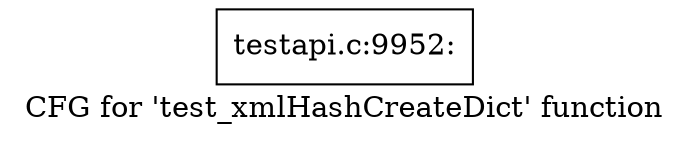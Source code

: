 digraph "CFG for 'test_xmlHashCreateDict' function" {
	label="CFG for 'test_xmlHashCreateDict' function";

	Node0x4348e80 [shape=record,label="{testapi.c:9952:}"];
}

